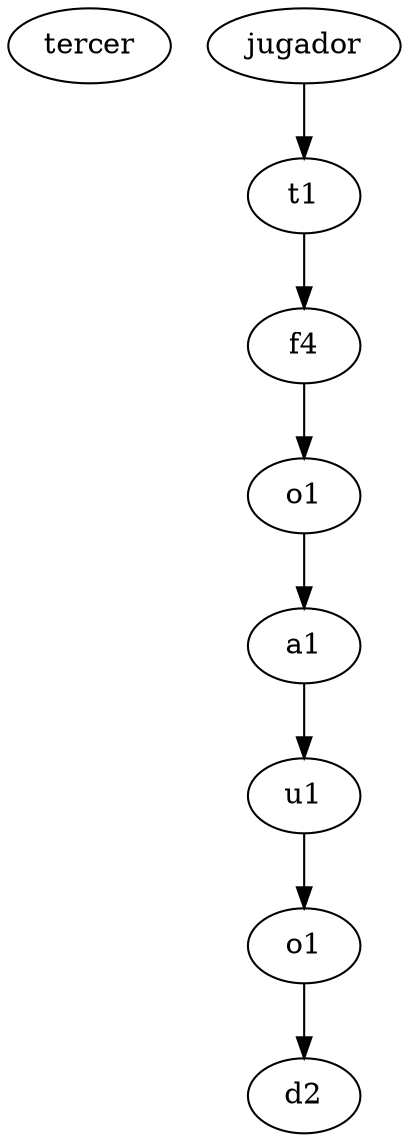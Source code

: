 digraph G 
 { 
tercer jugador;
0 [label=t1];
1 [label=f4];
2 [label=o1];
3 [label=a1];
4 [label=u1];
5 [label=o1];
6 [label=d2];
tercer jugador->0;
0->1;
1->2;
2->3;
3->4;
4->5;
5->6;
}